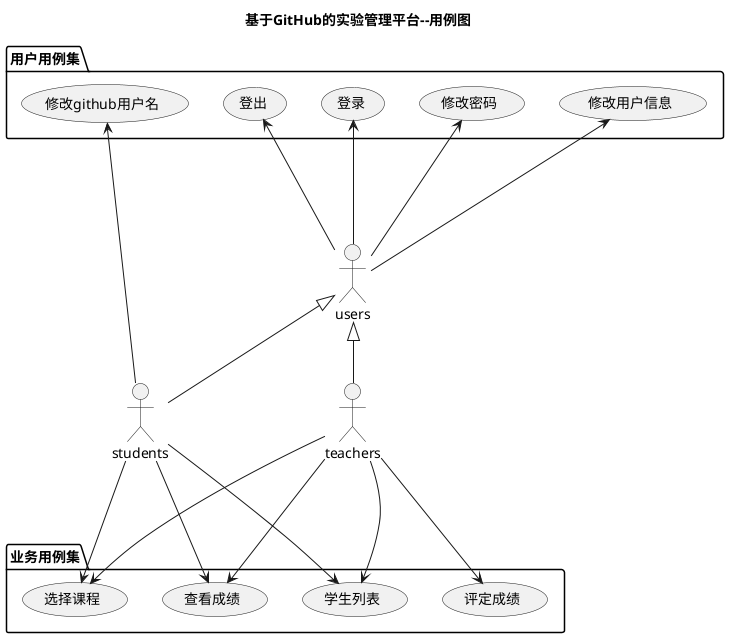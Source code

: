 
@startuml
title 基于GitHub的实验管理平台--用例图
actor teachers
actor students
actor users
users <|-- teachers
users <|-- students

package 用户用例集 {
users --up-> (登录)
users --up-> (登出)
users --up-> (修改用户信息)
users --up-> (修改密码)
students --up-> (修改github用户名)
}
package 业务用例集 {
teachers ---> (评定成绩)
teachers ---> (学生列表)
teachers ---> (查看成绩)
students ---> (学生列表)
students ---> (查看成绩)
students ---> (选择课程)
teachers ---> (选择课程)
}

@enduml